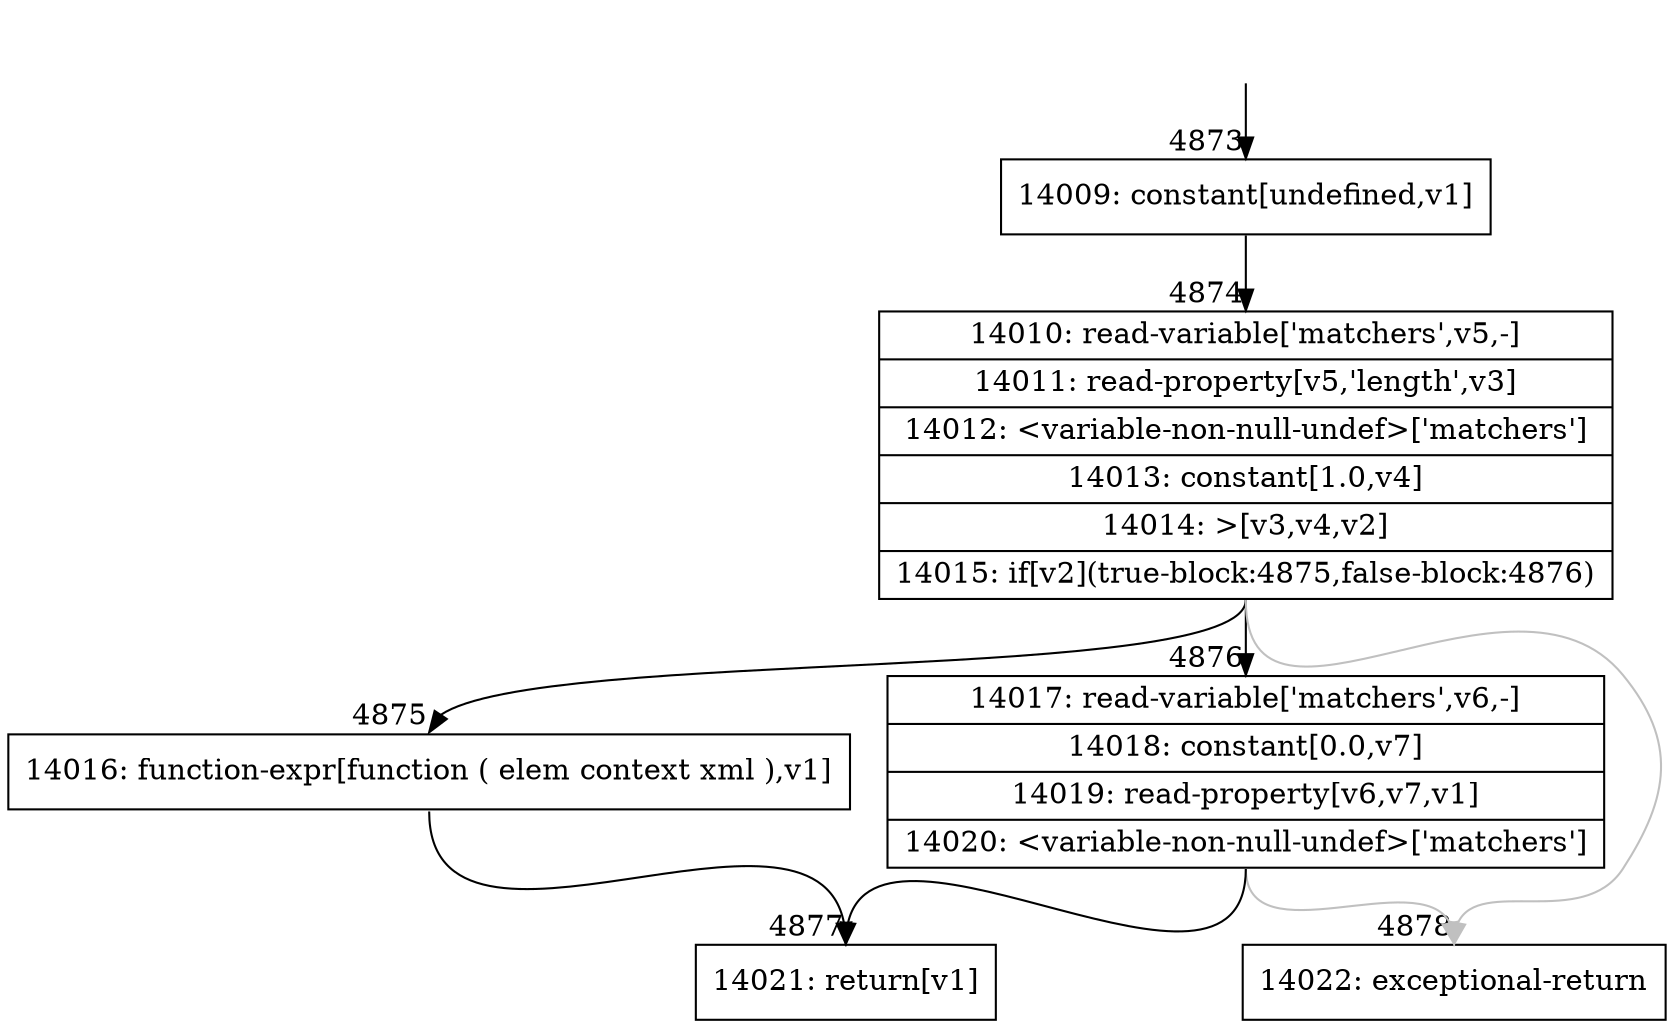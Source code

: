 digraph {
rankdir="TD"
BB_entry324[shape=none,label=""];
BB_entry324 -> BB4873 [tailport=s, headport=n, headlabel="    4873"]
BB4873 [shape=record label="{14009: constant[undefined,v1]}" ] 
BB4873 -> BB4874 [tailport=s, headport=n, headlabel="      4874"]
BB4874 [shape=record label="{14010: read-variable['matchers',v5,-]|14011: read-property[v5,'length',v3]|14012: \<variable-non-null-undef\>['matchers']|14013: constant[1.0,v4]|14014: \>[v3,v4,v2]|14015: if[v2](true-block:4875,false-block:4876)}" ] 
BB4874 -> BB4875 [tailport=s, headport=n, headlabel="      4875"]
BB4874 -> BB4876 [tailport=s, headport=n, headlabel="      4876"]
BB4874 -> BB4878 [tailport=s, headport=n, color=gray, headlabel="      4878"]
BB4875 [shape=record label="{14016: function-expr[function ( elem context xml ),v1]}" ] 
BB4875 -> BB4877 [tailport=s, headport=n, headlabel="      4877"]
BB4876 [shape=record label="{14017: read-variable['matchers',v6,-]|14018: constant[0.0,v7]|14019: read-property[v6,v7,v1]|14020: \<variable-non-null-undef\>['matchers']}" ] 
BB4876 -> BB4877 [tailport=s, headport=n]
BB4876 -> BB4878 [tailport=s, headport=n, color=gray]
BB4877 [shape=record label="{14021: return[v1]}" ] 
BB4878 [shape=record label="{14022: exceptional-return}" ] 
}
